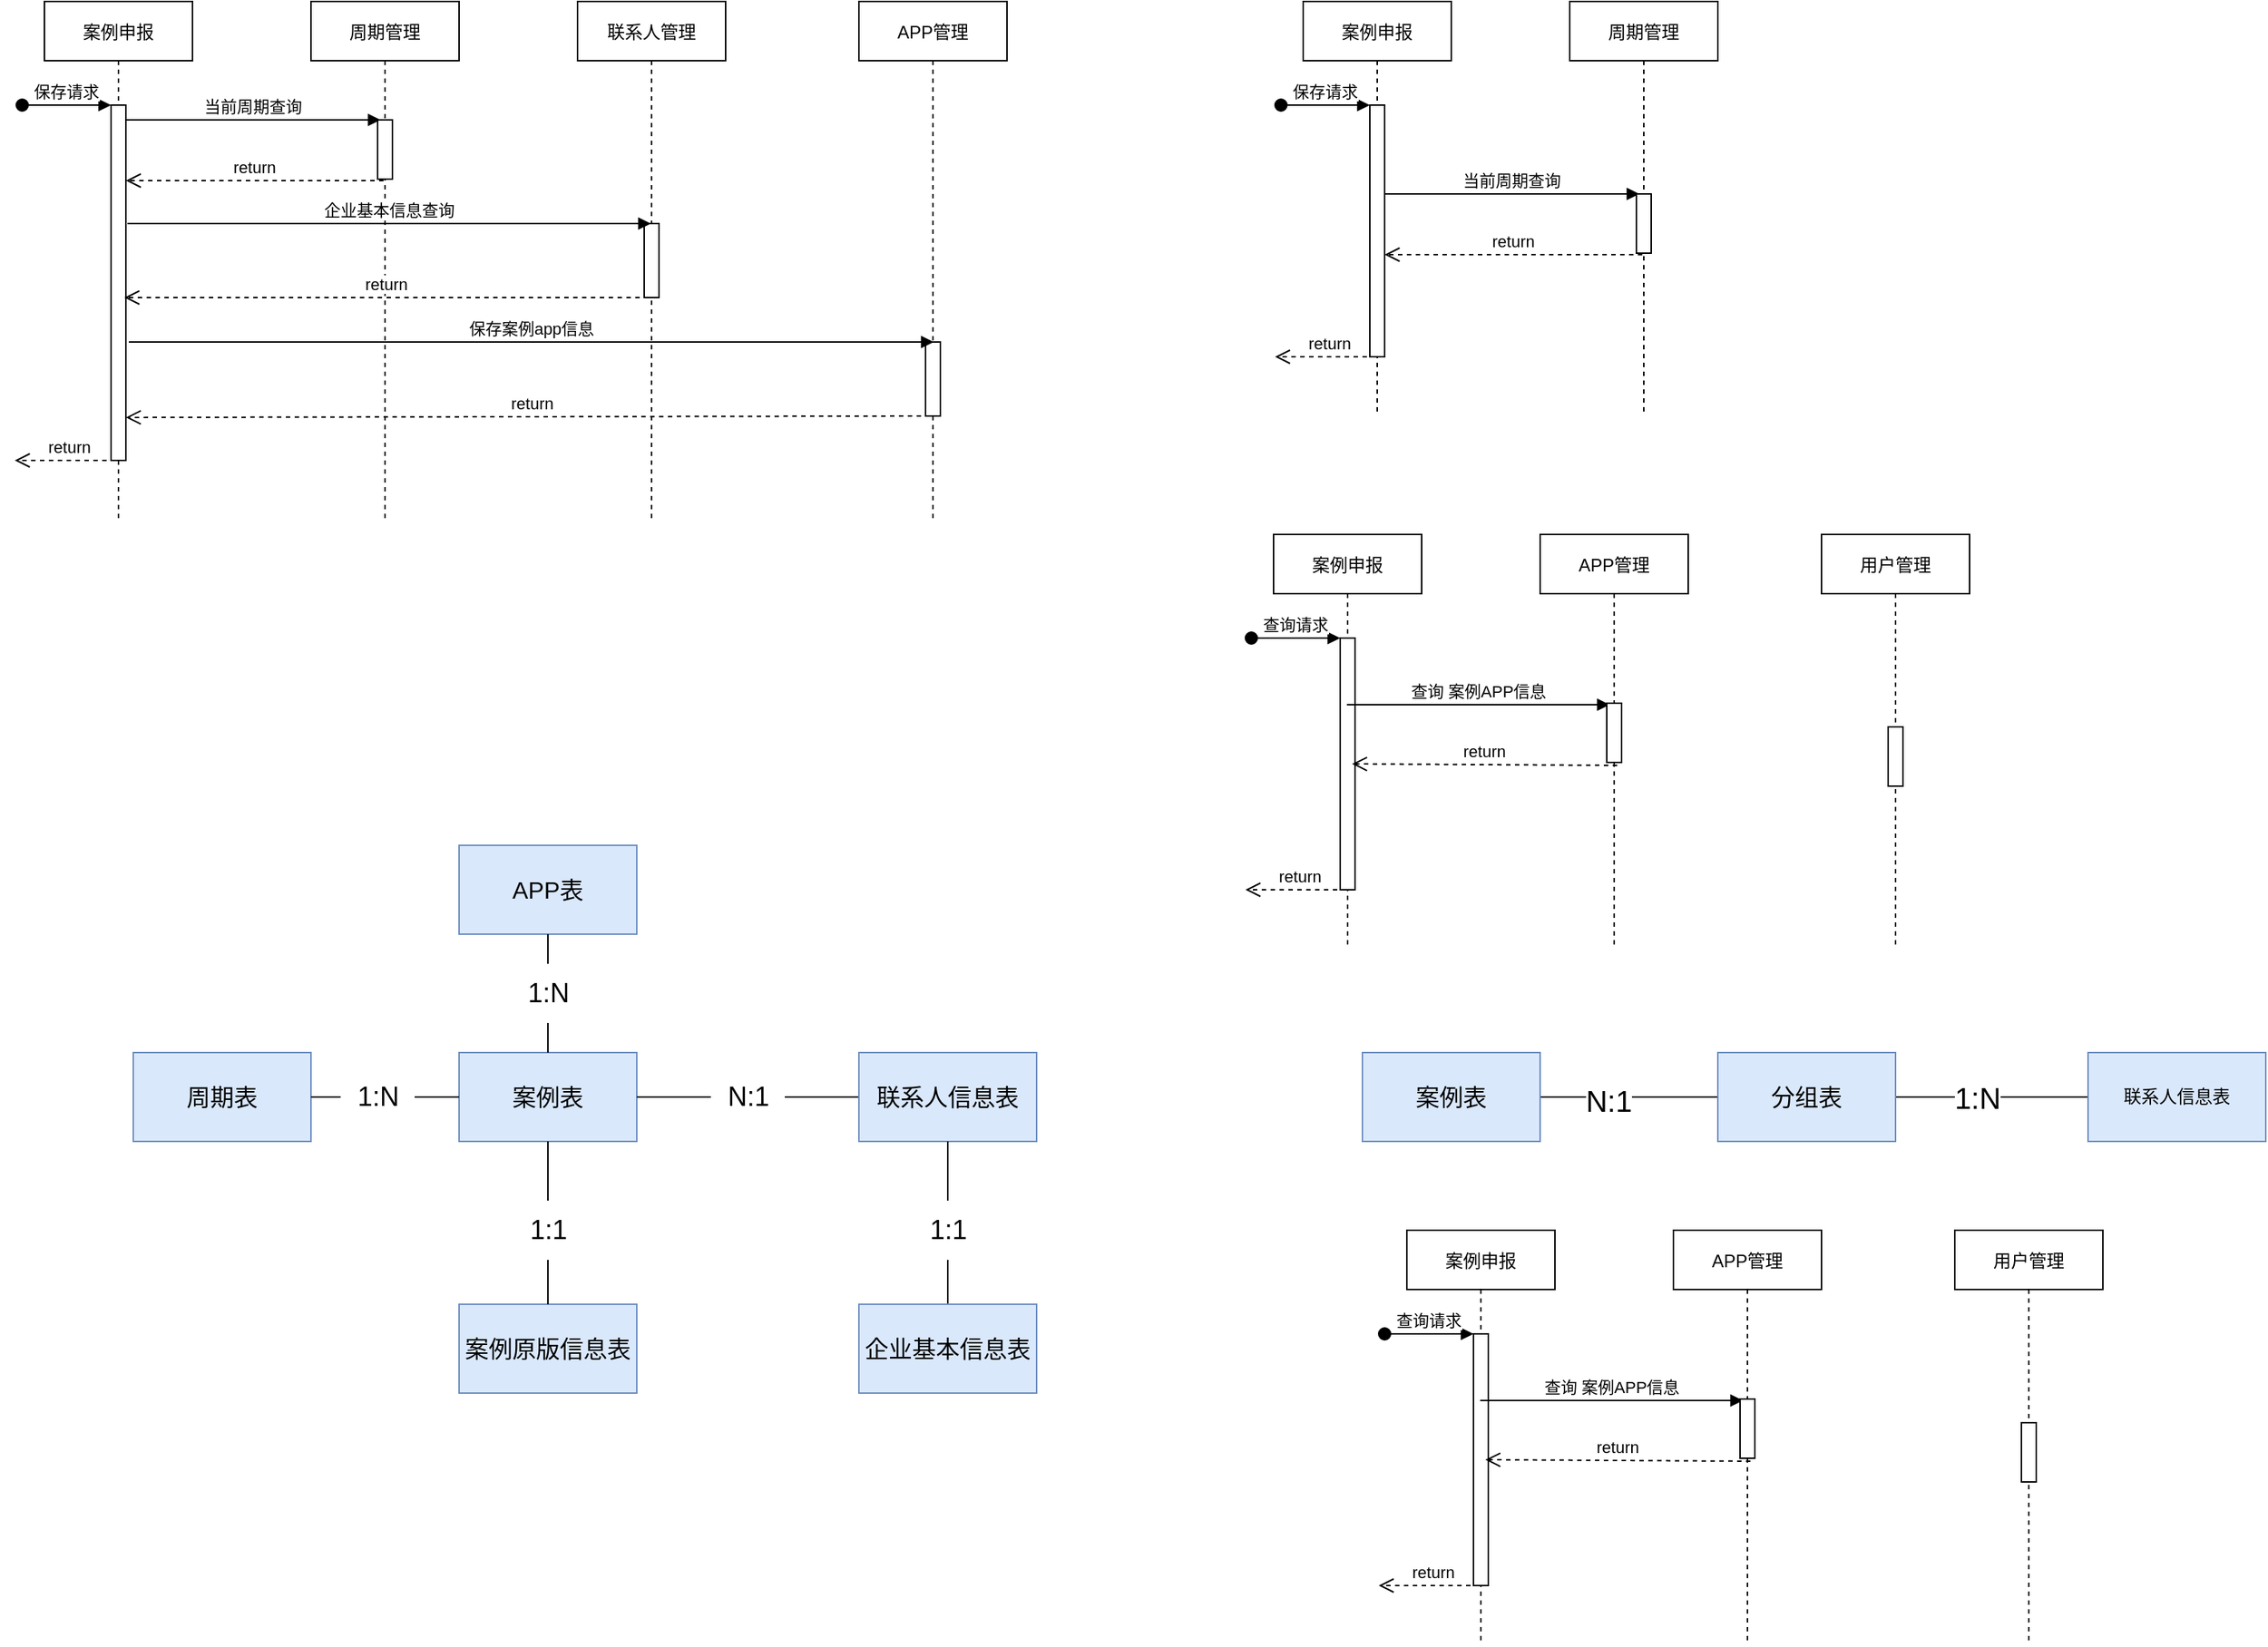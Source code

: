 <mxfile version="20.3.0" type="github">
  <diagram id="kgpKYQtTHZ0yAKxKKP6v" name="Page-1">
    <mxGraphModel dx="1422" dy="754" grid="1" gridSize="10" guides="1" tooltips="1" connect="1" arrows="1" fold="1" page="1" pageScale="1" pageWidth="850" pageHeight="1100" math="0" shadow="0">
      <root>
        <mxCell id="0" />
        <mxCell id="1" parent="0" />
        <mxCell id="3nuBFxr9cyL0pnOWT2aG-1" value="案例申报" style="shape=umlLifeline;perimeter=lifelinePerimeter;container=1;collapsible=0;recursiveResize=0;rounded=0;shadow=0;strokeWidth=1;" parent="1" vertex="1">
          <mxGeometry x="120" y="80" width="100" height="350" as="geometry" />
        </mxCell>
        <mxCell id="3nuBFxr9cyL0pnOWT2aG-2" value="" style="points=[];perimeter=orthogonalPerimeter;rounded=0;shadow=0;strokeWidth=1;" parent="3nuBFxr9cyL0pnOWT2aG-1" vertex="1">
          <mxGeometry x="45" y="70" width="10" height="240" as="geometry" />
        </mxCell>
        <mxCell id="3nuBFxr9cyL0pnOWT2aG-3" value="保存请求" style="verticalAlign=bottom;startArrow=oval;endArrow=block;startSize=8;shadow=0;strokeWidth=1;" parent="3nuBFxr9cyL0pnOWT2aG-1" target="3nuBFxr9cyL0pnOWT2aG-2" edge="1">
          <mxGeometry relative="1" as="geometry">
            <mxPoint x="-15" y="70" as="sourcePoint" />
          </mxGeometry>
        </mxCell>
        <mxCell id="3nuBFxr9cyL0pnOWT2aG-5" value="联系人管理" style="shape=umlLifeline;perimeter=lifelinePerimeter;container=1;collapsible=0;recursiveResize=0;rounded=0;shadow=0;strokeWidth=1;" parent="1" vertex="1">
          <mxGeometry x="480" y="80" width="100" height="350" as="geometry" />
        </mxCell>
        <mxCell id="3nuBFxr9cyL0pnOWT2aG-6" value="" style="points=[];perimeter=orthogonalPerimeter;rounded=0;shadow=0;strokeWidth=1;" parent="3nuBFxr9cyL0pnOWT2aG-5" vertex="1">
          <mxGeometry x="45" y="150" width="10" height="50" as="geometry" />
        </mxCell>
        <mxCell id="3nuBFxr9cyL0pnOWT2aG-7" value="return" style="verticalAlign=bottom;endArrow=open;dashed=1;endSize=8;exitX=0.4;exitY=1.025;shadow=0;strokeWidth=1;exitDx=0;exitDy=0;exitPerimeter=0;" parent="1" source="aHuIbhB2m7CDYL3OTrge-2" target="3nuBFxr9cyL0pnOWT2aG-2" edge="1">
          <mxGeometry relative="1" as="geometry">
            <mxPoint x="275" y="236" as="targetPoint" />
          </mxGeometry>
        </mxCell>
        <mxCell id="3nuBFxr9cyL0pnOWT2aG-8" value="当前周期查询" style="verticalAlign=bottom;endArrow=block;entryX=0.2;entryY=0;shadow=0;strokeWidth=1;entryDx=0;entryDy=0;entryPerimeter=0;" parent="1" source="3nuBFxr9cyL0pnOWT2aG-2" target="aHuIbhB2m7CDYL3OTrge-2" edge="1">
          <mxGeometry relative="1" as="geometry">
            <mxPoint x="275" y="160" as="sourcePoint" />
          </mxGeometry>
        </mxCell>
        <mxCell id="aHuIbhB2m7CDYL3OTrge-1" value="周期管理" style="shape=umlLifeline;perimeter=lifelinePerimeter;container=1;collapsible=0;recursiveResize=0;rounded=0;shadow=0;strokeWidth=1;" parent="1" vertex="1">
          <mxGeometry x="300" y="80" width="100" height="350" as="geometry" />
        </mxCell>
        <mxCell id="aHuIbhB2m7CDYL3OTrge-2" value="" style="points=[];perimeter=orthogonalPerimeter;rounded=0;shadow=0;strokeWidth=1;" parent="aHuIbhB2m7CDYL3OTrge-1" vertex="1">
          <mxGeometry x="45" y="80" width="10" height="40" as="geometry" />
        </mxCell>
        <mxCell id="aHuIbhB2m7CDYL3OTrge-3" value="企业基本信息查询" style="verticalAlign=bottom;endArrow=block;shadow=0;strokeWidth=1;" parent="1" edge="1">
          <mxGeometry relative="1" as="geometry">
            <mxPoint x="176" y="230" as="sourcePoint" />
            <mxPoint x="529.5" y="230" as="targetPoint" />
          </mxGeometry>
        </mxCell>
        <mxCell id="aHuIbhB2m7CDYL3OTrge-4" value="return" style="verticalAlign=bottom;endArrow=open;dashed=1;endSize=8;exitX=0.4;exitY=1.025;shadow=0;strokeWidth=1;exitDx=0;exitDy=0;exitPerimeter=0;" parent="1" edge="1">
          <mxGeometry relative="1" as="geometry">
            <mxPoint x="174" y="280" as="targetPoint" />
            <mxPoint x="528" y="280" as="sourcePoint" />
          </mxGeometry>
        </mxCell>
        <mxCell id="aHuIbhB2m7CDYL3OTrge-5" value="APP管理" style="shape=umlLifeline;perimeter=lifelinePerimeter;container=1;collapsible=0;recursiveResize=0;rounded=0;shadow=0;strokeWidth=1;" parent="1" vertex="1">
          <mxGeometry x="670" y="80" width="100" height="350" as="geometry" />
        </mxCell>
        <mxCell id="aHuIbhB2m7CDYL3OTrge-6" value="" style="points=[];perimeter=orthogonalPerimeter;rounded=0;shadow=0;strokeWidth=1;" parent="aHuIbhB2m7CDYL3OTrge-5" vertex="1">
          <mxGeometry x="45" y="230" width="10" height="50" as="geometry" />
        </mxCell>
        <mxCell id="aHuIbhB2m7CDYL3OTrge-13" style="edgeStyle=orthogonalEdgeStyle;rounded=0;orthogonalLoop=1;jettySize=auto;html=1;exitX=1;exitY=0.5;exitDx=0;exitDy=0;entryX=0;entryY=0.5;entryDx=0;entryDy=0;fontSize=18;endArrow=none;endFill=0;startArrow=none;" parent="1" source="aHuIbhB2m7CDYL3OTrge-25" target="aHuIbhB2m7CDYL3OTrge-9" edge="1">
          <mxGeometry relative="1" as="geometry" />
        </mxCell>
        <mxCell id="aHuIbhB2m7CDYL3OTrge-14" style="edgeStyle=orthogonalEdgeStyle;rounded=0;orthogonalLoop=1;jettySize=auto;html=1;exitX=0.5;exitY=1;exitDx=0;exitDy=0;entryX=0.5;entryY=0;entryDx=0;entryDy=0;fontSize=18;endArrow=none;endFill=0;startArrow=none;" parent="1" source="aHuIbhB2m7CDYL3OTrge-22" target="aHuIbhB2m7CDYL3OTrge-10" edge="1">
          <mxGeometry relative="1" as="geometry" />
        </mxCell>
        <mxCell id="aHuIbhB2m7CDYL3OTrge-7" value="&lt;font size=&quot;3&quot;&gt;案例表&lt;/font&gt;" style="rounded=0;whiteSpace=wrap;html=1;fillColor=#dae8fc;strokeColor=#6c8ebf;" parent="1" vertex="1">
          <mxGeometry x="400" y="790" width="120" height="60" as="geometry" />
        </mxCell>
        <mxCell id="aHuIbhB2m7CDYL3OTrge-12" style="edgeStyle=orthogonalEdgeStyle;rounded=0;orthogonalLoop=1;jettySize=auto;html=1;exitX=1;exitY=0.5;exitDx=0;exitDy=0;entryX=0;entryY=0.5;entryDx=0;entryDy=0;fontSize=18;endArrow=none;endFill=0;startArrow=none;" parent="1" source="aHuIbhB2m7CDYL3OTrge-20" target="aHuIbhB2m7CDYL3OTrge-7" edge="1">
          <mxGeometry relative="1" as="geometry" />
        </mxCell>
        <mxCell id="aHuIbhB2m7CDYL3OTrge-8" value="&lt;font size=&quot;3&quot;&gt;周期表&lt;/font&gt;" style="rounded=0;whiteSpace=wrap;html=1;fillColor=#dae8fc;strokeColor=#6c8ebf;" parent="1" vertex="1">
          <mxGeometry x="180" y="790" width="120" height="60" as="geometry" />
        </mxCell>
        <mxCell id="aHuIbhB2m7CDYL3OTrge-15" style="edgeStyle=orthogonalEdgeStyle;rounded=0;orthogonalLoop=1;jettySize=auto;html=1;exitX=0.5;exitY=1;exitDx=0;exitDy=0;fontSize=18;endArrow=none;endFill=0;startArrow=none;" parent="1" source="aHuIbhB2m7CDYL3OTrge-27" target="aHuIbhB2m7CDYL3OTrge-11" edge="1">
          <mxGeometry relative="1" as="geometry" />
        </mxCell>
        <mxCell id="aHuIbhB2m7CDYL3OTrge-9" value="&lt;font size=&quot;3&quot;&gt;联系人信息表&lt;/font&gt;" style="rounded=0;whiteSpace=wrap;html=1;fillColor=#dae8fc;strokeColor=#6c8ebf;" parent="1" vertex="1">
          <mxGeometry x="670" y="790" width="120" height="60" as="geometry" />
        </mxCell>
        <mxCell id="aHuIbhB2m7CDYL3OTrge-10" value="&lt;font size=&quot;3&quot;&gt;案例原版信息表&lt;/font&gt;" style="rounded=0;whiteSpace=wrap;html=1;fillColor=#dae8fc;strokeColor=#6c8ebf;" parent="1" vertex="1">
          <mxGeometry x="400" y="960" width="120" height="60" as="geometry" />
        </mxCell>
        <mxCell id="aHuIbhB2m7CDYL3OTrge-11" value="&lt;font size=&quot;3&quot;&gt;企业基本信息表&lt;/font&gt;" style="rounded=0;whiteSpace=wrap;html=1;fillColor=#dae8fc;strokeColor=#6c8ebf;" parent="1" vertex="1">
          <mxGeometry x="670" y="960" width="120" height="60" as="geometry" />
        </mxCell>
        <mxCell id="aHuIbhB2m7CDYL3OTrge-17" style="edgeStyle=orthogonalEdgeStyle;rounded=0;orthogonalLoop=1;jettySize=auto;html=1;exitX=0.5;exitY=1;exitDx=0;exitDy=0;entryX=0.5;entryY=0;entryDx=0;entryDy=0;fontSize=18;endArrow=none;endFill=0;startArrow=none;" parent="1" source="aHuIbhB2m7CDYL3OTrge-18" target="aHuIbhB2m7CDYL3OTrge-7" edge="1">
          <mxGeometry relative="1" as="geometry" />
        </mxCell>
        <mxCell id="aHuIbhB2m7CDYL3OTrge-16" value="&lt;font size=&quot;3&quot;&gt;APP表&lt;/font&gt;" style="rounded=0;whiteSpace=wrap;html=1;fillColor=#dae8fc;strokeColor=#6c8ebf;" parent="1" vertex="1">
          <mxGeometry x="400" y="650" width="120" height="60" as="geometry" />
        </mxCell>
        <mxCell id="aHuIbhB2m7CDYL3OTrge-18" value="1:N" style="text;html=1;resizable=0;autosize=1;align=center;verticalAlign=middle;points=[];fillColor=none;strokeColor=none;rounded=0;fontSize=18;" parent="1" vertex="1">
          <mxGeometry x="435" y="730" width="50" height="40" as="geometry" />
        </mxCell>
        <mxCell id="aHuIbhB2m7CDYL3OTrge-19" value="" style="edgeStyle=orthogonalEdgeStyle;rounded=0;orthogonalLoop=1;jettySize=auto;html=1;exitX=0.5;exitY=1;exitDx=0;exitDy=0;entryX=0.5;entryY=0;entryDx=0;entryDy=0;fontSize=18;endArrow=none;endFill=0;" parent="1" source="aHuIbhB2m7CDYL3OTrge-16" target="aHuIbhB2m7CDYL3OTrge-18" edge="1">
          <mxGeometry relative="1" as="geometry">
            <mxPoint x="460" y="710" as="sourcePoint" />
            <mxPoint x="460" y="790" as="targetPoint" />
          </mxGeometry>
        </mxCell>
        <mxCell id="aHuIbhB2m7CDYL3OTrge-20" value="1:N" style="text;html=1;resizable=0;autosize=1;align=center;verticalAlign=middle;points=[];fillColor=none;strokeColor=none;rounded=0;fontSize=18;" parent="1" vertex="1">
          <mxGeometry x="320" y="800" width="50" height="40" as="geometry" />
        </mxCell>
        <mxCell id="aHuIbhB2m7CDYL3OTrge-21" value="" style="edgeStyle=orthogonalEdgeStyle;rounded=0;orthogonalLoop=1;jettySize=auto;html=1;exitX=1;exitY=0.5;exitDx=0;exitDy=0;entryX=0;entryY=0.5;entryDx=0;entryDy=0;fontSize=18;endArrow=none;endFill=0;" parent="1" source="aHuIbhB2m7CDYL3OTrge-8" target="aHuIbhB2m7CDYL3OTrge-20" edge="1">
          <mxGeometry relative="1" as="geometry">
            <mxPoint x="300" y="820" as="sourcePoint" />
            <mxPoint x="400" y="820" as="targetPoint" />
          </mxGeometry>
        </mxCell>
        <mxCell id="aHuIbhB2m7CDYL3OTrge-23" value="" style="edgeStyle=orthogonalEdgeStyle;rounded=0;orthogonalLoop=1;jettySize=auto;html=1;fontSize=18;endArrow=none;endFill=0;" parent="1" source="aHuIbhB2m7CDYL3OTrge-22" target="aHuIbhB2m7CDYL3OTrge-10" edge="1">
          <mxGeometry relative="1" as="geometry" />
        </mxCell>
        <mxCell id="aHuIbhB2m7CDYL3OTrge-22" value="1:1" style="text;html=1;resizable=0;autosize=1;align=center;verticalAlign=middle;points=[];fillColor=none;strokeColor=none;rounded=0;fontSize=18;" parent="1" vertex="1">
          <mxGeometry x="435" y="890" width="50" height="40" as="geometry" />
        </mxCell>
        <mxCell id="aHuIbhB2m7CDYL3OTrge-24" value="" style="edgeStyle=orthogonalEdgeStyle;rounded=0;orthogonalLoop=1;jettySize=auto;html=1;exitX=0.5;exitY=1;exitDx=0;exitDy=0;entryX=0.5;entryY=0;entryDx=0;entryDy=0;fontSize=18;endArrow=none;endFill=0;" parent="1" source="aHuIbhB2m7CDYL3OTrge-7" target="aHuIbhB2m7CDYL3OTrge-22" edge="1">
          <mxGeometry relative="1" as="geometry">
            <mxPoint x="460" y="850" as="sourcePoint" />
            <mxPoint x="460" y="960" as="targetPoint" />
          </mxGeometry>
        </mxCell>
        <mxCell id="aHuIbhB2m7CDYL3OTrge-25" value="N:1" style="text;html=1;resizable=0;autosize=1;align=center;verticalAlign=middle;points=[];fillColor=none;strokeColor=none;rounded=0;fontSize=18;" parent="1" vertex="1">
          <mxGeometry x="570" y="800" width="50" height="40" as="geometry" />
        </mxCell>
        <mxCell id="aHuIbhB2m7CDYL3OTrge-26" value="" style="edgeStyle=orthogonalEdgeStyle;rounded=0;orthogonalLoop=1;jettySize=auto;html=1;exitX=1;exitY=0.5;exitDx=0;exitDy=0;entryX=0;entryY=0.5;entryDx=0;entryDy=0;fontSize=18;endArrow=none;endFill=0;" parent="1" source="aHuIbhB2m7CDYL3OTrge-7" target="aHuIbhB2m7CDYL3OTrge-25" edge="1">
          <mxGeometry relative="1" as="geometry">
            <mxPoint x="520" y="820" as="sourcePoint" />
            <mxPoint x="670" y="820" as="targetPoint" />
          </mxGeometry>
        </mxCell>
        <mxCell id="aHuIbhB2m7CDYL3OTrge-27" value="1:1" style="text;html=1;resizable=0;autosize=1;align=center;verticalAlign=middle;points=[];fillColor=none;strokeColor=none;rounded=0;fontSize=18;" parent="1" vertex="1">
          <mxGeometry x="705" y="890" width="50" height="40" as="geometry" />
        </mxCell>
        <mxCell id="aHuIbhB2m7CDYL3OTrge-28" value="" style="edgeStyle=orthogonalEdgeStyle;rounded=0;orthogonalLoop=1;jettySize=auto;html=1;exitX=0.5;exitY=1;exitDx=0;exitDy=0;fontSize=18;endArrow=none;endFill=0;" parent="1" source="aHuIbhB2m7CDYL3OTrge-9" target="aHuIbhB2m7CDYL3OTrge-27" edge="1">
          <mxGeometry relative="1" as="geometry">
            <mxPoint x="730" y="850" as="sourcePoint" />
            <mxPoint x="730" y="960" as="targetPoint" />
          </mxGeometry>
        </mxCell>
        <mxCell id="aHuIbhB2m7CDYL3OTrge-29" value="保存案例app信息" style="verticalAlign=bottom;endArrow=block;shadow=0;strokeWidth=1;" parent="1" edge="1">
          <mxGeometry relative="1" as="geometry">
            <mxPoint x="177" y="310" as="sourcePoint" />
            <mxPoint x="720.5" y="310" as="targetPoint" />
          </mxGeometry>
        </mxCell>
        <mxCell id="aHuIbhB2m7CDYL3OTrge-30" value="return" style="verticalAlign=bottom;endArrow=open;dashed=1;endSize=8;exitX=0.4;exitY=1.025;shadow=0;strokeWidth=1;exitDx=0;exitDy=0;exitPerimeter=0;entryX=1;entryY=0.879;entryDx=0;entryDy=0;entryPerimeter=0;" parent="1" target="3nuBFxr9cyL0pnOWT2aG-2" edge="1">
          <mxGeometry relative="1" as="geometry">
            <mxPoint x="370" y="360" as="targetPoint" />
            <mxPoint x="724" y="360" as="sourcePoint" />
          </mxGeometry>
        </mxCell>
        <mxCell id="aHuIbhB2m7CDYL3OTrge-31" value="return" style="verticalAlign=bottom;endArrow=open;dashed=1;endSize=8;exitX=0.4;exitY=1.025;shadow=0;strokeWidth=1;exitDx=0;exitDy=0;exitPerimeter=0;" parent="1" edge="1">
          <mxGeometry relative="1" as="geometry">
            <mxPoint x="100" y="390" as="targetPoint" />
            <mxPoint x="174" y="390" as="sourcePoint" />
          </mxGeometry>
        </mxCell>
        <mxCell id="aHuIbhB2m7CDYL3OTrge-32" value="案例申报" style="shape=umlLifeline;perimeter=lifelinePerimeter;container=1;collapsible=0;recursiveResize=0;rounded=0;shadow=0;strokeWidth=1;" parent="1" vertex="1">
          <mxGeometry x="970" y="80" width="100" height="280" as="geometry" />
        </mxCell>
        <mxCell id="aHuIbhB2m7CDYL3OTrge-33" value="" style="points=[];perimeter=orthogonalPerimeter;rounded=0;shadow=0;strokeWidth=1;" parent="aHuIbhB2m7CDYL3OTrge-32" vertex="1">
          <mxGeometry x="45" y="70" width="10" height="170" as="geometry" />
        </mxCell>
        <mxCell id="aHuIbhB2m7CDYL3OTrge-34" value="保存请求" style="verticalAlign=bottom;startArrow=oval;endArrow=block;startSize=8;shadow=0;strokeWidth=1;" parent="aHuIbhB2m7CDYL3OTrge-32" target="aHuIbhB2m7CDYL3OTrge-33" edge="1">
          <mxGeometry relative="1" as="geometry">
            <mxPoint x="-15" y="70" as="sourcePoint" />
          </mxGeometry>
        </mxCell>
        <mxCell id="aHuIbhB2m7CDYL3OTrge-47" value="return" style="verticalAlign=bottom;endArrow=open;dashed=1;endSize=8;exitX=0.4;exitY=1.025;shadow=0;strokeWidth=1;exitDx=0;exitDy=0;exitPerimeter=0;" parent="aHuIbhB2m7CDYL3OTrge-32" edge="1">
          <mxGeometry relative="1" as="geometry">
            <mxPoint x="-19" y="240" as="targetPoint" />
            <mxPoint x="55" y="240" as="sourcePoint" />
          </mxGeometry>
        </mxCell>
        <mxCell id="aHuIbhB2m7CDYL3OTrge-37" value="return" style="verticalAlign=bottom;endArrow=open;dashed=1;endSize=8;exitX=0.4;exitY=1.025;shadow=0;strokeWidth=1;exitDx=0;exitDy=0;exitPerimeter=0;" parent="1" source="aHuIbhB2m7CDYL3OTrge-40" edge="1">
          <mxGeometry relative="1" as="geometry">
            <mxPoint x="1025" y="251" as="targetPoint" />
          </mxGeometry>
        </mxCell>
        <mxCell id="aHuIbhB2m7CDYL3OTrge-38" value="当前周期查询" style="verticalAlign=bottom;endArrow=block;entryX=0.2;entryY=0;shadow=0;strokeWidth=1;entryDx=0;entryDy=0;entryPerimeter=0;" parent="1" target="aHuIbhB2m7CDYL3OTrge-40" edge="1">
          <mxGeometry relative="1" as="geometry">
            <mxPoint x="1025" y="210" as="sourcePoint" />
          </mxGeometry>
        </mxCell>
        <mxCell id="aHuIbhB2m7CDYL3OTrge-39" value="周期管理" style="shape=umlLifeline;perimeter=lifelinePerimeter;container=1;collapsible=0;recursiveResize=0;rounded=0;shadow=0;strokeWidth=1;" parent="1" vertex="1">
          <mxGeometry x="1150" y="80" width="100" height="280" as="geometry" />
        </mxCell>
        <mxCell id="aHuIbhB2m7CDYL3OTrge-40" value="" style="points=[];perimeter=orthogonalPerimeter;rounded=0;shadow=0;strokeWidth=1;" parent="aHuIbhB2m7CDYL3OTrge-39" vertex="1">
          <mxGeometry x="45" y="130" width="10" height="40" as="geometry" />
        </mxCell>
        <mxCell id="pmOiwk8-nE6NuJpLwf16-1" value="案例申报" style="shape=umlLifeline;perimeter=lifelinePerimeter;container=1;collapsible=0;recursiveResize=0;rounded=0;shadow=0;strokeWidth=1;" vertex="1" parent="1">
          <mxGeometry x="950" y="440" width="100" height="280" as="geometry" />
        </mxCell>
        <mxCell id="pmOiwk8-nE6NuJpLwf16-2" value="" style="points=[];perimeter=orthogonalPerimeter;rounded=0;shadow=0;strokeWidth=1;" vertex="1" parent="pmOiwk8-nE6NuJpLwf16-1">
          <mxGeometry x="45" y="70" width="10" height="170" as="geometry" />
        </mxCell>
        <mxCell id="pmOiwk8-nE6NuJpLwf16-3" value="查询请求" style="verticalAlign=bottom;startArrow=oval;endArrow=block;startSize=8;shadow=0;strokeWidth=1;" edge="1" parent="pmOiwk8-nE6NuJpLwf16-1" target="pmOiwk8-nE6NuJpLwf16-2">
          <mxGeometry relative="1" as="geometry">
            <mxPoint x="-15" y="70" as="sourcePoint" />
          </mxGeometry>
        </mxCell>
        <mxCell id="pmOiwk8-nE6NuJpLwf16-4" value="return" style="verticalAlign=bottom;endArrow=open;dashed=1;endSize=8;exitX=0.4;exitY=1.025;shadow=0;strokeWidth=1;exitDx=0;exitDy=0;exitPerimeter=0;" edge="1" parent="pmOiwk8-nE6NuJpLwf16-1">
          <mxGeometry relative="1" as="geometry">
            <mxPoint x="-19" y="240" as="targetPoint" />
            <mxPoint x="55" y="240" as="sourcePoint" />
          </mxGeometry>
        </mxCell>
        <mxCell id="pmOiwk8-nE6NuJpLwf16-5" value="return" style="verticalAlign=bottom;endArrow=open;dashed=1;endSize=8;exitX=0.4;exitY=1.025;shadow=0;strokeWidth=1;exitDx=0;exitDy=0;exitPerimeter=0;" edge="1" parent="1">
          <mxGeometry relative="1" as="geometry">
            <mxPoint x="1003" y="595" as="targetPoint" />
            <mxPoint x="1182" y="596" as="sourcePoint" />
          </mxGeometry>
        </mxCell>
        <mxCell id="pmOiwk8-nE6NuJpLwf16-6" value="查询 案例APP信息" style="verticalAlign=bottom;endArrow=block;entryX=0.2;entryY=0;shadow=0;strokeWidth=1;entryDx=0;entryDy=0;entryPerimeter=0;" edge="1" parent="1">
          <mxGeometry relative="1" as="geometry">
            <mxPoint x="999.5" y="555" as="sourcePoint" />
            <mxPoint x="1177" y="555" as="targetPoint" />
          </mxGeometry>
        </mxCell>
        <mxCell id="pmOiwk8-nE6NuJpLwf16-7" value="APP管理" style="shape=umlLifeline;perimeter=lifelinePerimeter;container=1;collapsible=0;recursiveResize=0;rounded=0;shadow=0;strokeWidth=1;" vertex="1" parent="1">
          <mxGeometry x="1130" y="440" width="100" height="280" as="geometry" />
        </mxCell>
        <mxCell id="pmOiwk8-nE6NuJpLwf16-8" value="" style="points=[];perimeter=orthogonalPerimeter;rounded=0;shadow=0;strokeWidth=1;" vertex="1" parent="pmOiwk8-nE6NuJpLwf16-7">
          <mxGeometry x="45" y="114" width="10" height="40" as="geometry" />
        </mxCell>
        <mxCell id="pmOiwk8-nE6NuJpLwf16-9" value="用户管理" style="shape=umlLifeline;perimeter=lifelinePerimeter;container=1;collapsible=0;recursiveResize=0;rounded=0;shadow=0;strokeWidth=1;" vertex="1" parent="1">
          <mxGeometry x="1320" y="440" width="100" height="280" as="geometry" />
        </mxCell>
        <mxCell id="pmOiwk8-nE6NuJpLwf16-10" value="" style="points=[];perimeter=orthogonalPerimeter;rounded=0;shadow=0;strokeWidth=1;" vertex="1" parent="pmOiwk8-nE6NuJpLwf16-9">
          <mxGeometry x="45" y="130" width="10" height="40" as="geometry" />
        </mxCell>
        <mxCell id="pmOiwk8-nE6NuJpLwf16-16" style="edgeStyle=orthogonalEdgeStyle;rounded=0;orthogonalLoop=1;jettySize=auto;html=1;exitX=1;exitY=0.5;exitDx=0;exitDy=0;entryX=0;entryY=0.5;entryDx=0;entryDy=0;startArrow=none;startFill=0;endArrow=none;endFill=0;fontSize=32;" edge="1" parent="1" source="pmOiwk8-nE6NuJpLwf16-14" target="pmOiwk8-nE6NuJpLwf16-15">
          <mxGeometry relative="1" as="geometry" />
        </mxCell>
        <mxCell id="pmOiwk8-nE6NuJpLwf16-17" value="N:1" style="edgeLabel;html=1;align=center;verticalAlign=middle;resizable=0;points=[];fontSize=20;" vertex="1" connectable="0" parent="pmOiwk8-nE6NuJpLwf16-16">
          <mxGeometry x="-0.235" y="-2" relative="1" as="geometry">
            <mxPoint as="offset" />
          </mxGeometry>
        </mxCell>
        <mxCell id="pmOiwk8-nE6NuJpLwf16-14" value="&lt;font size=&quot;3&quot;&gt;案例表&lt;/font&gt;" style="rounded=0;whiteSpace=wrap;html=1;fillColor=#dae8fc;strokeColor=#6c8ebf;" vertex="1" parent="1">
          <mxGeometry x="1010" y="790" width="120" height="60" as="geometry" />
        </mxCell>
        <mxCell id="pmOiwk8-nE6NuJpLwf16-19" style="edgeStyle=orthogonalEdgeStyle;rounded=0;orthogonalLoop=1;jettySize=auto;html=1;exitX=1;exitY=0.5;exitDx=0;exitDy=0;entryX=0;entryY=0.5;entryDx=0;entryDy=0;fontSize=20;startArrow=none;startFill=0;endArrow=none;endFill=0;" edge="1" parent="1" source="pmOiwk8-nE6NuJpLwf16-15" target="pmOiwk8-nE6NuJpLwf16-18">
          <mxGeometry relative="1" as="geometry" />
        </mxCell>
        <mxCell id="pmOiwk8-nE6NuJpLwf16-20" value="1:N" style="edgeLabel;html=1;align=center;verticalAlign=middle;resizable=0;points=[];fontSize=20;" vertex="1" connectable="0" parent="pmOiwk8-nE6NuJpLwf16-19">
          <mxGeometry x="-0.154" relative="1" as="geometry">
            <mxPoint as="offset" />
          </mxGeometry>
        </mxCell>
        <mxCell id="pmOiwk8-nE6NuJpLwf16-15" value="&lt;font size=&quot;3&quot;&gt;分组表&lt;/font&gt;" style="rounded=0;whiteSpace=wrap;html=1;fillColor=#dae8fc;strokeColor=#6c8ebf;" vertex="1" parent="1">
          <mxGeometry x="1250" y="790" width="120" height="60" as="geometry" />
        </mxCell>
        <mxCell id="pmOiwk8-nE6NuJpLwf16-18" value="联系人信息表" style="rounded=0;whiteSpace=wrap;html=1;fillColor=#dae8fc;strokeColor=#6c8ebf;" vertex="1" parent="1">
          <mxGeometry x="1500" y="790" width="120" height="60" as="geometry" />
        </mxCell>
        <mxCell id="pmOiwk8-nE6NuJpLwf16-21" value="案例申报" style="shape=umlLifeline;perimeter=lifelinePerimeter;container=1;collapsible=0;recursiveResize=0;rounded=0;shadow=0;strokeWidth=1;" vertex="1" parent="1">
          <mxGeometry x="1040" y="910" width="100" height="280" as="geometry" />
        </mxCell>
        <mxCell id="pmOiwk8-nE6NuJpLwf16-22" value="" style="points=[];perimeter=orthogonalPerimeter;rounded=0;shadow=0;strokeWidth=1;" vertex="1" parent="pmOiwk8-nE6NuJpLwf16-21">
          <mxGeometry x="45" y="70" width="10" height="170" as="geometry" />
        </mxCell>
        <mxCell id="pmOiwk8-nE6NuJpLwf16-23" value="查询请求" style="verticalAlign=bottom;startArrow=oval;endArrow=block;startSize=8;shadow=0;strokeWidth=1;" edge="1" parent="pmOiwk8-nE6NuJpLwf16-21" target="pmOiwk8-nE6NuJpLwf16-22">
          <mxGeometry relative="1" as="geometry">
            <mxPoint x="-15" y="70" as="sourcePoint" />
          </mxGeometry>
        </mxCell>
        <mxCell id="pmOiwk8-nE6NuJpLwf16-24" value="return" style="verticalAlign=bottom;endArrow=open;dashed=1;endSize=8;exitX=0.4;exitY=1.025;shadow=0;strokeWidth=1;exitDx=0;exitDy=0;exitPerimeter=0;" edge="1" parent="pmOiwk8-nE6NuJpLwf16-21">
          <mxGeometry relative="1" as="geometry">
            <mxPoint x="-19" y="240" as="targetPoint" />
            <mxPoint x="55" y="240" as="sourcePoint" />
          </mxGeometry>
        </mxCell>
        <mxCell id="pmOiwk8-nE6NuJpLwf16-25" value="return" style="verticalAlign=bottom;endArrow=open;dashed=1;endSize=8;exitX=0.4;exitY=1.025;shadow=0;strokeWidth=1;exitDx=0;exitDy=0;exitPerimeter=0;" edge="1" parent="1">
          <mxGeometry relative="1" as="geometry">
            <mxPoint x="1093" y="1065" as="targetPoint" />
            <mxPoint x="1272" y="1066" as="sourcePoint" />
          </mxGeometry>
        </mxCell>
        <mxCell id="pmOiwk8-nE6NuJpLwf16-26" value="查询 案例APP信息" style="verticalAlign=bottom;endArrow=block;entryX=0.2;entryY=0;shadow=0;strokeWidth=1;entryDx=0;entryDy=0;entryPerimeter=0;" edge="1" parent="1">
          <mxGeometry relative="1" as="geometry">
            <mxPoint x="1089.5" y="1025" as="sourcePoint" />
            <mxPoint x="1267" y="1025" as="targetPoint" />
          </mxGeometry>
        </mxCell>
        <mxCell id="pmOiwk8-nE6NuJpLwf16-27" value="APP管理" style="shape=umlLifeline;perimeter=lifelinePerimeter;container=1;collapsible=0;recursiveResize=0;rounded=0;shadow=0;strokeWidth=1;" vertex="1" parent="1">
          <mxGeometry x="1220" y="910" width="100" height="280" as="geometry" />
        </mxCell>
        <mxCell id="pmOiwk8-nE6NuJpLwf16-28" value="" style="points=[];perimeter=orthogonalPerimeter;rounded=0;shadow=0;strokeWidth=1;" vertex="1" parent="pmOiwk8-nE6NuJpLwf16-27">
          <mxGeometry x="45" y="114" width="10" height="40" as="geometry" />
        </mxCell>
        <mxCell id="pmOiwk8-nE6NuJpLwf16-29" value="用户管理" style="shape=umlLifeline;perimeter=lifelinePerimeter;container=1;collapsible=0;recursiveResize=0;rounded=0;shadow=0;strokeWidth=1;" vertex="1" parent="1">
          <mxGeometry x="1410" y="910" width="100" height="280" as="geometry" />
        </mxCell>
        <mxCell id="pmOiwk8-nE6NuJpLwf16-30" value="" style="points=[];perimeter=orthogonalPerimeter;rounded=0;shadow=0;strokeWidth=1;" vertex="1" parent="pmOiwk8-nE6NuJpLwf16-29">
          <mxGeometry x="45" y="130" width="10" height="40" as="geometry" />
        </mxCell>
      </root>
    </mxGraphModel>
  </diagram>
</mxfile>
